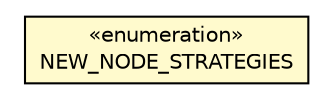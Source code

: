 #!/usr/local/bin/dot
#
# Class diagram 
# Generated by UMLGraph version R5_6-24-gf6e263 (http://www.umlgraph.org/)
#

digraph G {
	edge [fontname="Helvetica",fontsize=10,labelfontname="Helvetica",labelfontsize=10];
	node [fontname="Helvetica",fontsize=10,shape=plaintext];
	nodesep=0.25;
	ranksep=0.5;
	// com.orientechnologies.orient.server.distributed.ODistributedConfiguration.NEW_NODE_STRATEGIES
	c1499328 [label=<<table title="com.orientechnologies.orient.server.distributed.ODistributedConfiguration.NEW_NODE_STRATEGIES" border="0" cellborder="1" cellspacing="0" cellpadding="2" port="p" bgcolor="lemonChiffon" href="./ODistributedConfiguration.NEW_NODE_STRATEGIES.html">
		<tr><td><table border="0" cellspacing="0" cellpadding="1">
<tr><td align="center" balign="center"> &#171;enumeration&#187; </td></tr>
<tr><td align="center" balign="center"> NEW_NODE_STRATEGIES </td></tr>
		</table></td></tr>
		</table>>, URL="./ODistributedConfiguration.NEW_NODE_STRATEGIES.html", fontname="Helvetica", fontcolor="black", fontsize=10.0];
}

